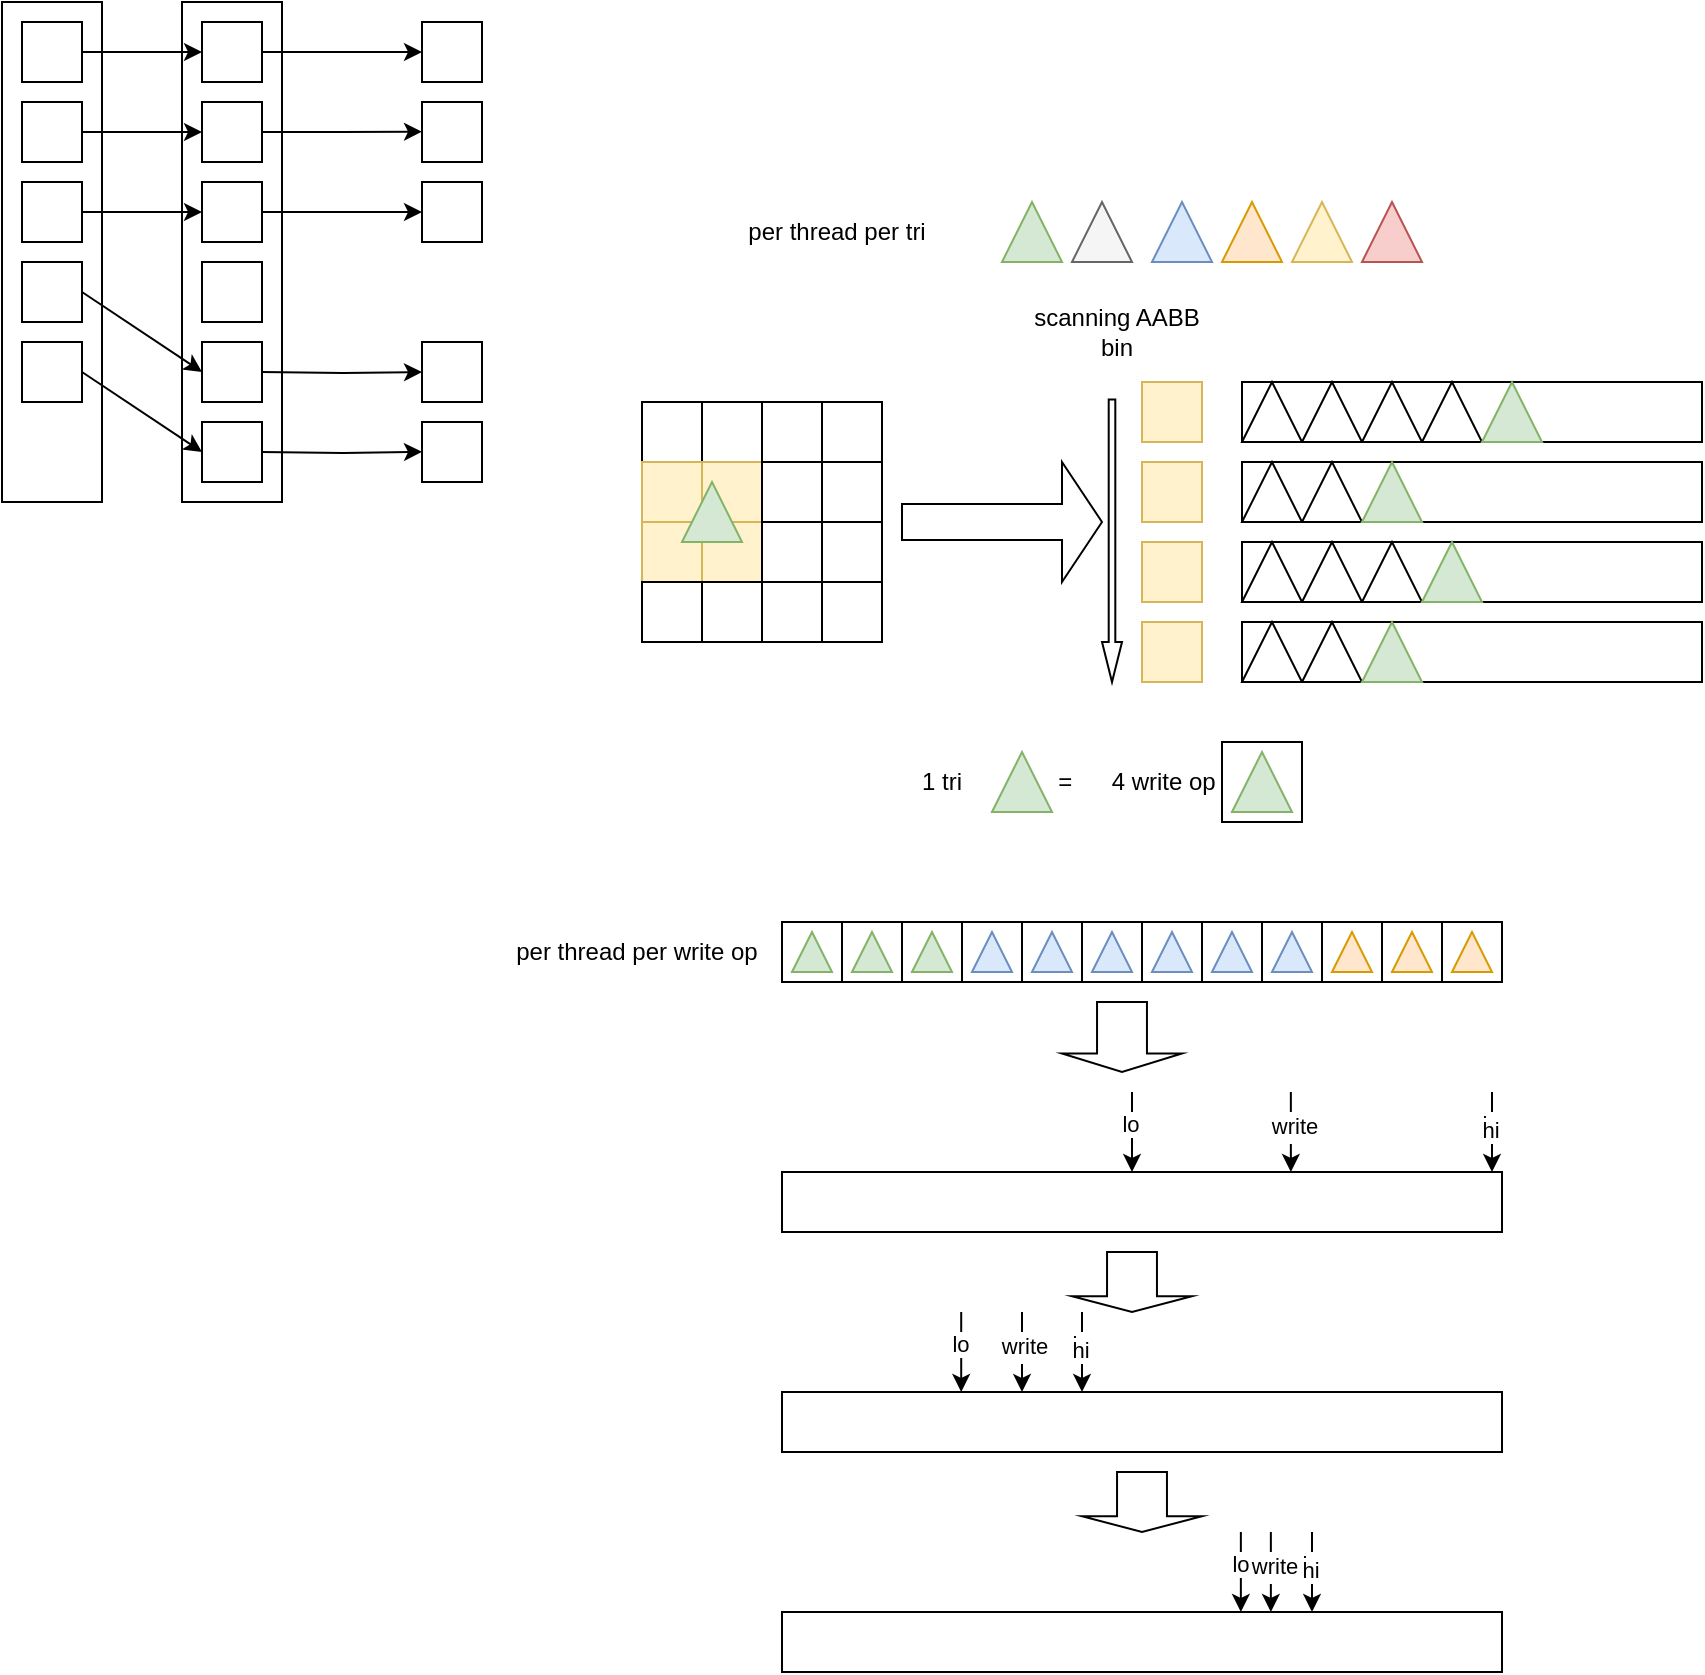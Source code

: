 <mxfile version="24.0.5" type="github">
  <diagram name="第 1 页" id="LOQZdf_YecflDSfbPk9R">
    <mxGraphModel dx="865" dy="490" grid="1" gridSize="10" guides="1" tooltips="1" connect="1" arrows="1" fold="1" page="1" pageScale="1" pageWidth="827" pageHeight="1169" math="0" shadow="0">
      <root>
        <mxCell id="0" />
        <mxCell id="1" parent="0" />
        <mxCell id="KsGBipaj28z4vU5Ojqf7-1" value="" style="rounded=0;whiteSpace=wrap;html=1;" vertex="1" parent="1">
          <mxGeometry x="140" y="20" width="50" height="250" as="geometry" />
        </mxCell>
        <mxCell id="KsGBipaj28z4vU5Ojqf7-9" value="" style="edgeStyle=orthogonalEdgeStyle;rounded=0;orthogonalLoop=1;jettySize=auto;html=1;" edge="1" parent="1" source="KsGBipaj28z4vU5Ojqf7-2" target="KsGBipaj28z4vU5Ojqf7-8">
          <mxGeometry relative="1" as="geometry" />
        </mxCell>
        <mxCell id="KsGBipaj28z4vU5Ojqf7-2" value="" style="rounded=0;whiteSpace=wrap;html=1;" vertex="1" parent="1">
          <mxGeometry x="150" y="30" width="30" height="30" as="geometry" />
        </mxCell>
        <mxCell id="KsGBipaj28z4vU5Ojqf7-14" style="edgeStyle=orthogonalEdgeStyle;rounded=0;orthogonalLoop=1;jettySize=auto;html=1;exitX=1;exitY=0.5;exitDx=0;exitDy=0;" edge="1" parent="1" source="KsGBipaj28z4vU5Ojqf7-3">
          <mxGeometry relative="1" as="geometry">
            <mxPoint x="260.0" y="84.857" as="targetPoint" />
          </mxGeometry>
        </mxCell>
        <mxCell id="KsGBipaj28z4vU5Ojqf7-3" value="" style="rounded=0;whiteSpace=wrap;html=1;" vertex="1" parent="1">
          <mxGeometry x="150" y="70" width="30" height="30" as="geometry" />
        </mxCell>
        <mxCell id="KsGBipaj28z4vU5Ojqf7-12" value="" style="edgeStyle=orthogonalEdgeStyle;rounded=0;orthogonalLoop=1;jettySize=auto;html=1;" edge="1" parent="1" source="KsGBipaj28z4vU5Ojqf7-4" target="KsGBipaj28z4vU5Ojqf7-11">
          <mxGeometry relative="1" as="geometry" />
        </mxCell>
        <mxCell id="KsGBipaj28z4vU5Ojqf7-4" value="" style="rounded=0;whiteSpace=wrap;html=1;" vertex="1" parent="1">
          <mxGeometry x="150" y="110" width="30" height="30" as="geometry" />
        </mxCell>
        <mxCell id="KsGBipaj28z4vU5Ojqf7-5" value="" style="rounded=0;whiteSpace=wrap;html=1;" vertex="1" parent="1">
          <mxGeometry x="150" y="150" width="30" height="30" as="geometry" />
        </mxCell>
        <mxCell id="KsGBipaj28z4vU5Ojqf7-6" value="" style="rounded=0;whiteSpace=wrap;html=1;" vertex="1" parent="1">
          <mxGeometry x="150" y="190" width="30" height="30" as="geometry" />
        </mxCell>
        <mxCell id="KsGBipaj28z4vU5Ojqf7-7" value="" style="rounded=0;whiteSpace=wrap;html=1;" vertex="1" parent="1">
          <mxGeometry x="150" y="230" width="30" height="30" as="geometry" />
        </mxCell>
        <mxCell id="KsGBipaj28z4vU5Ojqf7-8" value="" style="rounded=0;whiteSpace=wrap;html=1;" vertex="1" parent="1">
          <mxGeometry x="260" y="30" width="30" height="30" as="geometry" />
        </mxCell>
        <mxCell id="KsGBipaj28z4vU5Ojqf7-11" value="" style="rounded=0;whiteSpace=wrap;html=1;" vertex="1" parent="1">
          <mxGeometry x="260" y="110" width="30" height="30" as="geometry" />
        </mxCell>
        <mxCell id="KsGBipaj28z4vU5Ojqf7-15" value="" style="rounded=0;whiteSpace=wrap;html=1;" vertex="1" parent="1">
          <mxGeometry x="260" y="70" width="30" height="30" as="geometry" />
        </mxCell>
        <mxCell id="KsGBipaj28z4vU5Ojqf7-16" value="" style="edgeStyle=orthogonalEdgeStyle;rounded=0;orthogonalLoop=1;jettySize=auto;html=1;" edge="1" parent="1" target="KsGBipaj28z4vU5Ojqf7-18">
          <mxGeometry relative="1" as="geometry">
            <mxPoint x="180" y="205" as="sourcePoint" />
          </mxGeometry>
        </mxCell>
        <mxCell id="KsGBipaj28z4vU5Ojqf7-17" style="edgeStyle=orthogonalEdgeStyle;rounded=0;orthogonalLoop=1;jettySize=auto;html=1;exitX=1;exitY=0.5;exitDx=0;exitDy=0;" edge="1" parent="1">
          <mxGeometry relative="1" as="geometry">
            <mxPoint x="260.0" y="244.857" as="targetPoint" />
            <mxPoint x="180" y="245" as="sourcePoint" />
          </mxGeometry>
        </mxCell>
        <mxCell id="KsGBipaj28z4vU5Ojqf7-18" value="" style="rounded=0;whiteSpace=wrap;html=1;" vertex="1" parent="1">
          <mxGeometry x="260" y="190" width="30" height="30" as="geometry" />
        </mxCell>
        <mxCell id="KsGBipaj28z4vU5Ojqf7-19" value="" style="rounded=0;whiteSpace=wrap;html=1;" vertex="1" parent="1">
          <mxGeometry x="260" y="230" width="30" height="30" as="geometry" />
        </mxCell>
        <mxCell id="KsGBipaj28z4vU5Ojqf7-20" value="" style="rounded=0;whiteSpace=wrap;html=1;" vertex="1" parent="1">
          <mxGeometry x="50" y="20" width="50" height="250" as="geometry" />
        </mxCell>
        <mxCell id="KsGBipaj28z4vU5Ojqf7-26" style="edgeStyle=orthogonalEdgeStyle;rounded=0;orthogonalLoop=1;jettySize=auto;html=1;exitX=1;exitY=0.5;exitDx=0;exitDy=0;entryX=0;entryY=0.5;entryDx=0;entryDy=0;" edge="1" parent="1" source="KsGBipaj28z4vU5Ojqf7-21" target="KsGBipaj28z4vU5Ojqf7-2">
          <mxGeometry relative="1" as="geometry" />
        </mxCell>
        <mxCell id="KsGBipaj28z4vU5Ojqf7-21" value="" style="rounded=0;whiteSpace=wrap;html=1;" vertex="1" parent="1">
          <mxGeometry x="60" y="30" width="30" height="30" as="geometry" />
        </mxCell>
        <mxCell id="KsGBipaj28z4vU5Ojqf7-27" style="edgeStyle=orthogonalEdgeStyle;rounded=0;orthogonalLoop=1;jettySize=auto;html=1;exitX=1;exitY=0.5;exitDx=0;exitDy=0;entryX=0;entryY=0.5;entryDx=0;entryDy=0;" edge="1" parent="1" source="KsGBipaj28z4vU5Ojqf7-22" target="KsGBipaj28z4vU5Ojqf7-3">
          <mxGeometry relative="1" as="geometry" />
        </mxCell>
        <mxCell id="KsGBipaj28z4vU5Ojqf7-22" value="" style="rounded=0;whiteSpace=wrap;html=1;" vertex="1" parent="1">
          <mxGeometry x="60" y="70" width="30" height="30" as="geometry" />
        </mxCell>
        <mxCell id="KsGBipaj28z4vU5Ojqf7-28" style="edgeStyle=orthogonalEdgeStyle;rounded=0;orthogonalLoop=1;jettySize=auto;html=1;exitX=1;exitY=0.5;exitDx=0;exitDy=0;entryX=0;entryY=0.5;entryDx=0;entryDy=0;" edge="1" parent="1" source="KsGBipaj28z4vU5Ojqf7-23" target="KsGBipaj28z4vU5Ojqf7-4">
          <mxGeometry relative="1" as="geometry" />
        </mxCell>
        <mxCell id="KsGBipaj28z4vU5Ojqf7-23" value="" style="rounded=0;whiteSpace=wrap;html=1;" vertex="1" parent="1">
          <mxGeometry x="60" y="110" width="30" height="30" as="geometry" />
        </mxCell>
        <mxCell id="KsGBipaj28z4vU5Ojqf7-29" style="rounded=0;orthogonalLoop=1;jettySize=auto;html=1;exitX=1;exitY=0.5;exitDx=0;exitDy=0;entryX=0;entryY=0.5;entryDx=0;entryDy=0;" edge="1" parent="1" source="KsGBipaj28z4vU5Ojqf7-24" target="KsGBipaj28z4vU5Ojqf7-6">
          <mxGeometry relative="1" as="geometry" />
        </mxCell>
        <mxCell id="KsGBipaj28z4vU5Ojqf7-24" value="" style="rounded=0;whiteSpace=wrap;html=1;" vertex="1" parent="1">
          <mxGeometry x="60" y="150" width="30" height="30" as="geometry" />
        </mxCell>
        <mxCell id="KsGBipaj28z4vU5Ojqf7-30" style="rounded=0;orthogonalLoop=1;jettySize=auto;html=1;exitX=1;exitY=0.5;exitDx=0;exitDy=0;entryX=0;entryY=0.5;entryDx=0;entryDy=0;" edge="1" parent="1" source="KsGBipaj28z4vU5Ojqf7-25" target="KsGBipaj28z4vU5Ojqf7-7">
          <mxGeometry relative="1" as="geometry" />
        </mxCell>
        <mxCell id="KsGBipaj28z4vU5Ojqf7-25" value="" style="rounded=0;whiteSpace=wrap;html=1;" vertex="1" parent="1">
          <mxGeometry x="60" y="190" width="30" height="30" as="geometry" />
        </mxCell>
        <mxCell id="KsGBipaj28z4vU5Ojqf7-32" value="" style="rounded=0;whiteSpace=wrap;html=1;" vertex="1" parent="1">
          <mxGeometry x="370" y="220" width="30" height="30" as="geometry" />
        </mxCell>
        <mxCell id="KsGBipaj28z4vU5Ojqf7-33" value="" style="rounded=0;whiteSpace=wrap;html=1;" vertex="1" parent="1">
          <mxGeometry x="400" y="220" width="30" height="30" as="geometry" />
        </mxCell>
        <mxCell id="KsGBipaj28z4vU5Ojqf7-34" value="" style="rounded=0;whiteSpace=wrap;html=1;" vertex="1" parent="1">
          <mxGeometry x="430" y="220" width="30" height="30" as="geometry" />
        </mxCell>
        <mxCell id="KsGBipaj28z4vU5Ojqf7-35" value="" style="rounded=0;whiteSpace=wrap;html=1;" vertex="1" parent="1">
          <mxGeometry x="460" y="220" width="30" height="30" as="geometry" />
        </mxCell>
        <mxCell id="KsGBipaj28z4vU5Ojqf7-36" value="" style="rounded=0;whiteSpace=wrap;html=1;fillColor=#fff2cc;strokeColor=#d6b656;" vertex="1" parent="1">
          <mxGeometry x="370" y="250" width="30" height="30" as="geometry" />
        </mxCell>
        <mxCell id="KsGBipaj28z4vU5Ojqf7-37" value="" style="rounded=0;whiteSpace=wrap;html=1;fillColor=#fff2cc;strokeColor=#d6b656;" vertex="1" parent="1">
          <mxGeometry x="400" y="250" width="30" height="30" as="geometry" />
        </mxCell>
        <mxCell id="KsGBipaj28z4vU5Ojqf7-38" value="" style="rounded=0;whiteSpace=wrap;html=1;" vertex="1" parent="1">
          <mxGeometry x="430" y="250" width="30" height="30" as="geometry" />
        </mxCell>
        <mxCell id="KsGBipaj28z4vU5Ojqf7-39" value="" style="rounded=0;whiteSpace=wrap;html=1;" vertex="1" parent="1">
          <mxGeometry x="460" y="250" width="30" height="30" as="geometry" />
        </mxCell>
        <mxCell id="KsGBipaj28z4vU5Ojqf7-40" value="" style="rounded=0;whiteSpace=wrap;html=1;fillColor=#fff2cc;strokeColor=#d6b656;" vertex="1" parent="1">
          <mxGeometry x="370" y="280" width="30" height="30" as="geometry" />
        </mxCell>
        <mxCell id="KsGBipaj28z4vU5Ojqf7-41" value="" style="rounded=0;whiteSpace=wrap;html=1;fillColor=#fff2cc;strokeColor=#d6b656;" vertex="1" parent="1">
          <mxGeometry x="400" y="280" width="30" height="30" as="geometry" />
        </mxCell>
        <mxCell id="KsGBipaj28z4vU5Ojqf7-42" value="" style="rounded=0;whiteSpace=wrap;html=1;" vertex="1" parent="1">
          <mxGeometry x="430" y="280" width="30" height="30" as="geometry" />
        </mxCell>
        <mxCell id="KsGBipaj28z4vU5Ojqf7-43" value="" style="rounded=0;whiteSpace=wrap;html=1;" vertex="1" parent="1">
          <mxGeometry x="460" y="280" width="30" height="30" as="geometry" />
        </mxCell>
        <mxCell id="KsGBipaj28z4vU5Ojqf7-44" value="" style="rounded=0;whiteSpace=wrap;html=1;" vertex="1" parent="1">
          <mxGeometry x="370" y="310" width="30" height="30" as="geometry" />
        </mxCell>
        <mxCell id="KsGBipaj28z4vU5Ojqf7-45" value="" style="rounded=0;whiteSpace=wrap;html=1;" vertex="1" parent="1">
          <mxGeometry x="400" y="310" width="30" height="30" as="geometry" />
        </mxCell>
        <mxCell id="KsGBipaj28z4vU5Ojqf7-46" value="" style="rounded=0;whiteSpace=wrap;html=1;" vertex="1" parent="1">
          <mxGeometry x="430" y="310" width="30" height="30" as="geometry" />
        </mxCell>
        <mxCell id="KsGBipaj28z4vU5Ojqf7-47" value="" style="rounded=0;whiteSpace=wrap;html=1;" vertex="1" parent="1">
          <mxGeometry x="460" y="310" width="30" height="30" as="geometry" />
        </mxCell>
        <mxCell id="KsGBipaj28z4vU5Ojqf7-31" value="" style="triangle;whiteSpace=wrap;html=1;rotation=-90;fillColor=#d5e8d4;strokeColor=#82b366;" vertex="1" parent="1">
          <mxGeometry x="390" y="260" width="30" height="30" as="geometry" />
        </mxCell>
        <mxCell id="KsGBipaj28z4vU5Ojqf7-51" value="" style="rounded=0;whiteSpace=wrap;html=1;fillColor=#fff2cc;strokeColor=#d6b656;" vertex="1" parent="1">
          <mxGeometry x="620" y="210" width="30" height="30" as="geometry" />
        </mxCell>
        <mxCell id="KsGBipaj28z4vU5Ojqf7-52" value="" style="rounded=0;whiteSpace=wrap;html=1;fillColor=#fff2cc;strokeColor=#d6b656;" vertex="1" parent="1">
          <mxGeometry x="620" y="250" width="30" height="30" as="geometry" />
        </mxCell>
        <mxCell id="KsGBipaj28z4vU5Ojqf7-53" value="" style="rounded=0;whiteSpace=wrap;html=1;fillColor=#fff2cc;strokeColor=#d6b656;" vertex="1" parent="1">
          <mxGeometry x="620" y="290" width="30" height="30" as="geometry" />
        </mxCell>
        <mxCell id="KsGBipaj28z4vU5Ojqf7-54" value="" style="rounded=0;whiteSpace=wrap;html=1;fillColor=#fff2cc;strokeColor=#d6b656;" vertex="1" parent="1">
          <mxGeometry x="620" y="330" width="30" height="30" as="geometry" />
        </mxCell>
        <mxCell id="KsGBipaj28z4vU5Ojqf7-55" value="" style="rounded=0;whiteSpace=wrap;html=1;" vertex="1" parent="1">
          <mxGeometry x="670" y="210" width="230" height="30" as="geometry" />
        </mxCell>
        <mxCell id="KsGBipaj28z4vU5Ojqf7-56" value="" style="rounded=0;whiteSpace=wrap;html=1;" vertex="1" parent="1">
          <mxGeometry x="670" y="250" width="230" height="30" as="geometry" />
        </mxCell>
        <mxCell id="KsGBipaj28z4vU5Ojqf7-57" value="" style="rounded=0;whiteSpace=wrap;html=1;" vertex="1" parent="1">
          <mxGeometry x="670" y="290" width="230" height="30" as="geometry" />
        </mxCell>
        <mxCell id="KsGBipaj28z4vU5Ojqf7-58" value="" style="rounded=0;whiteSpace=wrap;html=1;" vertex="1" parent="1">
          <mxGeometry x="670" y="330" width="230" height="30" as="geometry" />
        </mxCell>
        <mxCell id="KsGBipaj28z4vU5Ojqf7-59" value="" style="triangle;whiteSpace=wrap;html=1;rotation=-90;" vertex="1" parent="1">
          <mxGeometry x="670" y="210" width="30" height="30" as="geometry" />
        </mxCell>
        <mxCell id="KsGBipaj28z4vU5Ojqf7-60" value="" style="triangle;whiteSpace=wrap;html=1;rotation=-90;" vertex="1" parent="1">
          <mxGeometry x="700" y="210" width="30" height="30" as="geometry" />
        </mxCell>
        <mxCell id="KsGBipaj28z4vU5Ojqf7-61" value="" style="triangle;whiteSpace=wrap;html=1;rotation=-90;" vertex="1" parent="1">
          <mxGeometry x="670" y="250" width="30" height="30" as="geometry" />
        </mxCell>
        <mxCell id="KsGBipaj28z4vU5Ojqf7-62" value="" style="triangle;whiteSpace=wrap;html=1;rotation=-90;" vertex="1" parent="1">
          <mxGeometry x="700" y="250" width="30" height="30" as="geometry" />
        </mxCell>
        <mxCell id="KsGBipaj28z4vU5Ojqf7-63" value="" style="triangle;whiteSpace=wrap;html=1;rotation=-90;" vertex="1" parent="1">
          <mxGeometry x="670" y="290" width="30" height="30" as="geometry" />
        </mxCell>
        <mxCell id="KsGBipaj28z4vU5Ojqf7-64" value="" style="triangle;whiteSpace=wrap;html=1;rotation=-90;" vertex="1" parent="1">
          <mxGeometry x="700" y="290" width="30" height="30" as="geometry" />
        </mxCell>
        <mxCell id="KsGBipaj28z4vU5Ojqf7-65" value="" style="triangle;whiteSpace=wrap;html=1;rotation=-90;" vertex="1" parent="1">
          <mxGeometry x="670" y="330" width="30" height="30" as="geometry" />
        </mxCell>
        <mxCell id="KsGBipaj28z4vU5Ojqf7-66" value="" style="triangle;whiteSpace=wrap;html=1;rotation=-90;" vertex="1" parent="1">
          <mxGeometry x="700" y="330" width="30" height="30" as="geometry" />
        </mxCell>
        <mxCell id="KsGBipaj28z4vU5Ojqf7-67" value="" style="triangle;whiteSpace=wrap;html=1;rotation=-90;" vertex="1" parent="1">
          <mxGeometry x="730" y="210" width="30" height="30" as="geometry" />
        </mxCell>
        <mxCell id="KsGBipaj28z4vU5Ojqf7-68" value="" style="triangle;whiteSpace=wrap;html=1;rotation=-90;" vertex="1" parent="1">
          <mxGeometry x="760" y="210" width="30" height="30" as="geometry" />
        </mxCell>
        <mxCell id="KsGBipaj28z4vU5Ojqf7-69" value="" style="triangle;whiteSpace=wrap;html=1;rotation=-90;" vertex="1" parent="1">
          <mxGeometry x="730" y="290" width="30" height="30" as="geometry" />
        </mxCell>
        <mxCell id="KsGBipaj28z4vU5Ojqf7-71" value="" style="triangle;whiteSpace=wrap;html=1;rotation=-90;fillColor=#d5e8d4;strokeColor=#82b366;" vertex="1" parent="1">
          <mxGeometry x="790" y="210" width="30" height="30" as="geometry" />
        </mxCell>
        <mxCell id="KsGBipaj28z4vU5Ojqf7-72" value="" style="triangle;whiteSpace=wrap;html=1;rotation=-90;fillColor=#d5e8d4;strokeColor=#82b366;" vertex="1" parent="1">
          <mxGeometry x="730" y="250" width="30" height="30" as="geometry" />
        </mxCell>
        <mxCell id="KsGBipaj28z4vU5Ojqf7-73" value="" style="triangle;whiteSpace=wrap;html=1;rotation=-90;fillColor=#d5e8d4;strokeColor=#82b366;" vertex="1" parent="1">
          <mxGeometry x="760" y="290" width="30" height="30" as="geometry" />
        </mxCell>
        <mxCell id="KsGBipaj28z4vU5Ojqf7-74" value="" style="triangle;whiteSpace=wrap;html=1;rotation=-90;fillColor=#d5e8d4;strokeColor=#82b366;" vertex="1" parent="1">
          <mxGeometry x="730" y="330" width="30" height="30" as="geometry" />
        </mxCell>
        <mxCell id="KsGBipaj28z4vU5Ojqf7-76" value="" style="html=1;shadow=0;dashed=0;align=center;verticalAlign=middle;shape=mxgraph.arrows2.arrow;dy=0.67;dx=20;notch=0;rotation=90;" vertex="1" parent="1">
          <mxGeometry x="534.38" y="284.38" width="141.25" height="10" as="geometry" />
        </mxCell>
        <mxCell id="KsGBipaj28z4vU5Ojqf7-77" value="scanning AABB bin" style="text;html=1;align=center;verticalAlign=middle;whiteSpace=wrap;rounded=0;" vertex="1" parent="1">
          <mxGeometry x="565" y="170" width="85" height="30" as="geometry" />
        </mxCell>
        <mxCell id="KsGBipaj28z4vU5Ojqf7-80" value="" style="shape=singleArrow;whiteSpace=wrap;html=1;" vertex="1" parent="1">
          <mxGeometry x="500" y="250" width="100" height="60" as="geometry" />
        </mxCell>
        <mxCell id="KsGBipaj28z4vU5Ojqf7-95" value="" style="rounded=0;whiteSpace=wrap;html=1;rotation=-90;container=0;" vertex="1" parent="1">
          <mxGeometry x="440" y="480" width="30" height="30" as="geometry" />
        </mxCell>
        <mxCell id="KsGBipaj28z4vU5Ojqf7-119" value="" style="group" vertex="1" connectable="0" parent="1">
          <mxGeometry x="490" y="390" width="210" height="40" as="geometry" />
        </mxCell>
        <mxCell id="KsGBipaj28z4vU5Ojqf7-106" value="" style="triangle;whiteSpace=wrap;html=1;rotation=-90;fillColor=#d5e8d4;strokeColor=#82b366;" vertex="1" parent="KsGBipaj28z4vU5Ojqf7-119">
          <mxGeometry x="55" y="5" width="30" height="30" as="geometry" />
        </mxCell>
        <mxCell id="KsGBipaj28z4vU5Ojqf7-116" value="" style="group" vertex="1" connectable="0" parent="KsGBipaj28z4vU5Ojqf7-119">
          <mxGeometry x="170" width="40" height="40" as="geometry" />
        </mxCell>
        <mxCell id="KsGBipaj28z4vU5Ojqf7-114" value="" style="rounded=0;whiteSpace=wrap;html=1;" vertex="1" parent="KsGBipaj28z4vU5Ojqf7-116">
          <mxGeometry width="40" height="40" as="geometry" />
        </mxCell>
        <mxCell id="KsGBipaj28z4vU5Ojqf7-115" value="" style="triangle;whiteSpace=wrap;html=1;rotation=-90;fillColor=#d5e8d4;strokeColor=#82b366;" vertex="1" parent="KsGBipaj28z4vU5Ojqf7-116">
          <mxGeometry x="5" y="5" width="30" height="30" as="geometry" />
        </mxCell>
        <mxCell id="KsGBipaj28z4vU5Ojqf7-117" value="1 tri" style="text;html=1;align=center;verticalAlign=middle;whiteSpace=wrap;rounded=0;" vertex="1" parent="KsGBipaj28z4vU5Ojqf7-119">
          <mxGeometry y="5" width="60" height="30" as="geometry" />
        </mxCell>
        <mxCell id="KsGBipaj28z4vU5Ojqf7-118" value="=&lt;span style=&quot;white-space: pre;&quot;&gt;&#x9;&lt;/span&gt;4 write op" style="text;html=1;align=center;verticalAlign=middle;whiteSpace=wrap;rounded=0;" vertex="1" parent="KsGBipaj28z4vU5Ojqf7-119">
          <mxGeometry x="85" y="5" width="85" height="30" as="geometry" />
        </mxCell>
        <mxCell id="KsGBipaj28z4vU5Ojqf7-120" value="" style="triangle;whiteSpace=wrap;html=1;rotation=-90;fillColor=#d5e8d4;strokeColor=#82b366;" vertex="1" parent="1">
          <mxGeometry x="445" y="485" width="20" height="20" as="geometry" />
        </mxCell>
        <mxCell id="KsGBipaj28z4vU5Ojqf7-121" value="" style="rounded=0;whiteSpace=wrap;html=1;rotation=-90;container=0;" vertex="1" parent="1">
          <mxGeometry x="470" y="480" width="30" height="30" as="geometry" />
        </mxCell>
        <mxCell id="KsGBipaj28z4vU5Ojqf7-122" value="" style="triangle;whiteSpace=wrap;html=1;rotation=-90;fillColor=#d5e8d4;strokeColor=#82b366;" vertex="1" parent="1">
          <mxGeometry x="475" y="485" width="20" height="20" as="geometry" />
        </mxCell>
        <mxCell id="KsGBipaj28z4vU5Ojqf7-123" value="" style="triangle;whiteSpace=wrap;html=1;rotation=-90;fillColor=#d5e8d4;strokeColor=#82b366;" vertex="1" parent="1">
          <mxGeometry x="550" y="120" width="30" height="30" as="geometry" />
        </mxCell>
        <mxCell id="KsGBipaj28z4vU5Ojqf7-124" value="" style="triangle;whiteSpace=wrap;html=1;rotation=-90;fillColor=#f5f5f5;strokeColor=#666666;fontColor=#333333;" vertex="1" parent="1">
          <mxGeometry x="585" y="120" width="30" height="30" as="geometry" />
        </mxCell>
        <mxCell id="KsGBipaj28z4vU5Ojqf7-125" value="" style="triangle;whiteSpace=wrap;html=1;rotation=-90;fillColor=#dae8fc;strokeColor=#6c8ebf;" vertex="1" parent="1">
          <mxGeometry x="625" y="120" width="30" height="30" as="geometry" />
        </mxCell>
        <mxCell id="KsGBipaj28z4vU5Ojqf7-126" value="" style="triangle;whiteSpace=wrap;html=1;rotation=-90;fillColor=#ffe6cc;strokeColor=#d79b00;" vertex="1" parent="1">
          <mxGeometry x="660" y="120" width="30" height="30" as="geometry" />
        </mxCell>
        <mxCell id="KsGBipaj28z4vU5Ojqf7-127" value="" style="triangle;whiteSpace=wrap;html=1;rotation=-90;fillColor=#fff2cc;strokeColor=#d6b656;" vertex="1" parent="1">
          <mxGeometry x="695" y="120" width="30" height="30" as="geometry" />
        </mxCell>
        <mxCell id="KsGBipaj28z4vU5Ojqf7-128" value="" style="triangle;whiteSpace=wrap;html=1;rotation=-90;fillColor=#f8cecc;strokeColor=#b85450;" vertex="1" parent="1">
          <mxGeometry x="730" y="120" width="30" height="30" as="geometry" />
        </mxCell>
        <mxCell id="KsGBipaj28z4vU5Ojqf7-131" value="per thread per tri" style="text;html=1;align=center;verticalAlign=middle;whiteSpace=wrap;rounded=0;" vertex="1" parent="1">
          <mxGeometry x="415" y="120" width="105" height="30" as="geometry" />
        </mxCell>
        <mxCell id="KsGBipaj28z4vU5Ojqf7-132" value="per thread per write op" style="text;html=1;align=center;verticalAlign=middle;whiteSpace=wrap;rounded=0;" vertex="1" parent="1">
          <mxGeometry x="305" y="480" width="125" height="30" as="geometry" />
        </mxCell>
        <mxCell id="KsGBipaj28z4vU5Ojqf7-133" value="" style="rounded=0;whiteSpace=wrap;html=1;rotation=-90;container=0;" vertex="1" parent="1">
          <mxGeometry x="500" y="480" width="30" height="30" as="geometry" />
        </mxCell>
        <mxCell id="KsGBipaj28z4vU5Ojqf7-134" value="" style="triangle;whiteSpace=wrap;html=1;rotation=-90;fillColor=#d5e8d4;strokeColor=#82b366;" vertex="1" parent="1">
          <mxGeometry x="505" y="485" width="20" height="20" as="geometry" />
        </mxCell>
        <mxCell id="KsGBipaj28z4vU5Ojqf7-135" value="" style="rounded=0;whiteSpace=wrap;html=1;rotation=-90;container=0;" vertex="1" parent="1">
          <mxGeometry x="530" y="480" width="30" height="30" as="geometry" />
        </mxCell>
        <mxCell id="KsGBipaj28z4vU5Ojqf7-136" value="" style="triangle;whiteSpace=wrap;html=1;rotation=-90;fillColor=#dae8fc;strokeColor=#6c8ebf;" vertex="1" parent="1">
          <mxGeometry x="535" y="485" width="20" height="20" as="geometry" />
        </mxCell>
        <mxCell id="KsGBipaj28z4vU5Ojqf7-137" value="" style="rounded=0;whiteSpace=wrap;html=1;rotation=-90;container=0;" vertex="1" parent="1">
          <mxGeometry x="560" y="480" width="30" height="30" as="geometry" />
        </mxCell>
        <mxCell id="KsGBipaj28z4vU5Ojqf7-138" value="" style="triangle;whiteSpace=wrap;html=1;rotation=-90;fillColor=#dae8fc;strokeColor=#6c8ebf;" vertex="1" parent="1">
          <mxGeometry x="565" y="485" width="20" height="20" as="geometry" />
        </mxCell>
        <mxCell id="KsGBipaj28z4vU5Ojqf7-139" value="" style="rounded=0;whiteSpace=wrap;html=1;rotation=-90;container=0;" vertex="1" parent="1">
          <mxGeometry x="590" y="480" width="30" height="30" as="geometry" />
        </mxCell>
        <mxCell id="KsGBipaj28z4vU5Ojqf7-140" value="" style="triangle;whiteSpace=wrap;html=1;rotation=-90;fillColor=#dae8fc;strokeColor=#6c8ebf;" vertex="1" parent="1">
          <mxGeometry x="595" y="485" width="20" height="20" as="geometry" />
        </mxCell>
        <mxCell id="KsGBipaj28z4vU5Ojqf7-141" value="" style="rounded=0;whiteSpace=wrap;html=1;rotation=-90;container=0;" vertex="1" parent="1">
          <mxGeometry x="620" y="480" width="30" height="30" as="geometry" />
        </mxCell>
        <mxCell id="KsGBipaj28z4vU5Ojqf7-142" value="" style="triangle;whiteSpace=wrap;html=1;rotation=-90;fillColor=#dae8fc;strokeColor=#6c8ebf;" vertex="1" parent="1">
          <mxGeometry x="625" y="485" width="20" height="20" as="geometry" />
        </mxCell>
        <mxCell id="KsGBipaj28z4vU5Ojqf7-143" value="" style="rounded=0;whiteSpace=wrap;html=1;rotation=-90;container=0;" vertex="1" parent="1">
          <mxGeometry x="650" y="480" width="30" height="30" as="geometry" />
        </mxCell>
        <mxCell id="KsGBipaj28z4vU5Ojqf7-144" value="" style="triangle;whiteSpace=wrap;html=1;rotation=-90;fillColor=#dae8fc;strokeColor=#6c8ebf;" vertex="1" parent="1">
          <mxGeometry x="655" y="485" width="20" height="20" as="geometry" />
        </mxCell>
        <mxCell id="KsGBipaj28z4vU5Ojqf7-145" value="" style="rounded=0;whiteSpace=wrap;html=1;rotation=-90;container=0;" vertex="1" parent="1">
          <mxGeometry x="680" y="480" width="30" height="30" as="geometry" />
        </mxCell>
        <mxCell id="KsGBipaj28z4vU5Ojqf7-146" value="" style="triangle;whiteSpace=wrap;html=1;rotation=-90;fillColor=#dae8fc;strokeColor=#6c8ebf;" vertex="1" parent="1">
          <mxGeometry x="685" y="485" width="20" height="20" as="geometry" />
        </mxCell>
        <mxCell id="KsGBipaj28z4vU5Ojqf7-147" value="" style="rounded=0;whiteSpace=wrap;html=1;rotation=-90;container=0;" vertex="1" parent="1">
          <mxGeometry x="710" y="480" width="30" height="30" as="geometry" />
        </mxCell>
        <mxCell id="KsGBipaj28z4vU5Ojqf7-148" value="" style="triangle;whiteSpace=wrap;html=1;rotation=-90;fillColor=#ffe6cc;strokeColor=#d79b00;" vertex="1" parent="1">
          <mxGeometry x="715" y="485" width="20" height="20" as="geometry" />
        </mxCell>
        <mxCell id="KsGBipaj28z4vU5Ojqf7-149" value="" style="rounded=0;whiteSpace=wrap;html=1;rotation=-90;container=0;" vertex="1" parent="1">
          <mxGeometry x="740" y="480" width="30" height="30" as="geometry" />
        </mxCell>
        <mxCell id="KsGBipaj28z4vU5Ojqf7-150" value="" style="triangle;whiteSpace=wrap;html=1;rotation=-90;fillColor=#ffe6cc;strokeColor=#d79b00;" vertex="1" parent="1">
          <mxGeometry x="745" y="485" width="20" height="20" as="geometry" />
        </mxCell>
        <mxCell id="KsGBipaj28z4vU5Ojqf7-151" value="" style="rounded=0;whiteSpace=wrap;html=1;rotation=-90;container=0;" vertex="1" parent="1">
          <mxGeometry x="770" y="480" width="30" height="30" as="geometry" />
        </mxCell>
        <mxCell id="KsGBipaj28z4vU5Ojqf7-152" value="" style="triangle;whiteSpace=wrap;html=1;rotation=-90;fillColor=#ffe6cc;strokeColor=#d79b00;" vertex="1" parent="1">
          <mxGeometry x="775" y="485" width="20" height="20" as="geometry" />
        </mxCell>
        <mxCell id="KsGBipaj28z4vU5Ojqf7-153" value="" style="rounded=0;whiteSpace=wrap;html=1;" vertex="1" parent="1">
          <mxGeometry x="440" y="605" width="360" height="30" as="geometry" />
        </mxCell>
        <mxCell id="KsGBipaj28z4vU5Ojqf7-154" value="" style="endArrow=classic;html=1;rounded=0;" edge="1" parent="1">
          <mxGeometry width="50" height="50" relative="1" as="geometry">
            <mxPoint x="615" y="565" as="sourcePoint" />
            <mxPoint x="615" y="605" as="targetPoint" />
          </mxGeometry>
        </mxCell>
        <mxCell id="KsGBipaj28z4vU5Ojqf7-155" value="lo" style="edgeLabel;html=1;align=center;verticalAlign=middle;resizable=0;points=[];" vertex="1" connectable="0" parent="KsGBipaj28z4vU5Ojqf7-154">
          <mxGeometry x="-0.23" y="-1" relative="1" as="geometry">
            <mxPoint as="offset" />
          </mxGeometry>
        </mxCell>
        <mxCell id="KsGBipaj28z4vU5Ojqf7-157" value="" style="endArrow=classic;html=1;rounded=0;" edge="1" parent="1">
          <mxGeometry width="50" height="50" relative="1" as="geometry">
            <mxPoint x="795" y="565" as="sourcePoint" />
            <mxPoint x="795" y="605" as="targetPoint" />
          </mxGeometry>
        </mxCell>
        <mxCell id="KsGBipaj28z4vU5Ojqf7-158" value="lo" style="edgeLabel;html=1;align=center;verticalAlign=middle;resizable=0;points=[];" vertex="1" connectable="0" parent="KsGBipaj28z4vU5Ojqf7-157">
          <mxGeometry x="-0.23" y="-1" relative="1" as="geometry">
            <mxPoint as="offset" />
          </mxGeometry>
        </mxCell>
        <mxCell id="KsGBipaj28z4vU5Ojqf7-159" value="hi" style="edgeLabel;html=1;align=center;verticalAlign=middle;resizable=0;points=[];" vertex="1" connectable="0" parent="KsGBipaj28z4vU5Ojqf7-157">
          <mxGeometry x="-0.087" y="-1" relative="1" as="geometry">
            <mxPoint as="offset" />
          </mxGeometry>
        </mxCell>
        <mxCell id="KsGBipaj28z4vU5Ojqf7-160" value="" style="endArrow=classic;html=1;rounded=0;" edge="1" parent="1">
          <mxGeometry width="50" height="50" relative="1" as="geometry">
            <mxPoint x="694.43" y="565" as="sourcePoint" />
            <mxPoint x="694.43" y="605" as="targetPoint" />
          </mxGeometry>
        </mxCell>
        <mxCell id="KsGBipaj28z4vU5Ojqf7-161" value="lo" style="edgeLabel;html=1;align=center;verticalAlign=middle;resizable=0;points=[];" vertex="1" connectable="0" parent="KsGBipaj28z4vU5Ojqf7-160">
          <mxGeometry x="-0.23" y="-1" relative="1" as="geometry">
            <mxPoint as="offset" />
          </mxGeometry>
        </mxCell>
        <mxCell id="KsGBipaj28z4vU5Ojqf7-162" value="hi" style="edgeLabel;html=1;align=center;verticalAlign=middle;resizable=0;points=[];" vertex="1" connectable="0" parent="KsGBipaj28z4vU5Ojqf7-160">
          <mxGeometry x="-0.087" y="-1" relative="1" as="geometry">
            <mxPoint as="offset" />
          </mxGeometry>
        </mxCell>
        <mxCell id="KsGBipaj28z4vU5Ojqf7-163" value="write" style="edgeLabel;html=1;align=center;verticalAlign=middle;resizable=0;points=[];" vertex="1" connectable="0" parent="KsGBipaj28z4vU5Ojqf7-160">
          <mxGeometry x="-0.173" y="1" relative="1" as="geometry">
            <mxPoint as="offset" />
          </mxGeometry>
        </mxCell>
        <mxCell id="KsGBipaj28z4vU5Ojqf7-164" value="" style="shape=singleArrow;direction=south;whiteSpace=wrap;html=1;arrowWidth=0.416;arrowSize=0.264;" vertex="1" parent="1">
          <mxGeometry x="580" y="520" width="60" height="35" as="geometry" />
        </mxCell>
        <mxCell id="KsGBipaj28z4vU5Ojqf7-166" value="" style="rounded=0;whiteSpace=wrap;html=1;" vertex="1" parent="1">
          <mxGeometry x="440" y="715" width="360" height="30" as="geometry" />
        </mxCell>
        <mxCell id="KsGBipaj28z4vU5Ojqf7-167" value="" style="endArrow=classic;html=1;rounded=0;" edge="1" parent="1">
          <mxGeometry width="50" height="50" relative="1" as="geometry">
            <mxPoint x="529.6" y="675" as="sourcePoint" />
            <mxPoint x="529.6" y="715" as="targetPoint" />
          </mxGeometry>
        </mxCell>
        <mxCell id="KsGBipaj28z4vU5Ojqf7-168" value="lo" style="edgeLabel;html=1;align=center;verticalAlign=middle;resizable=0;points=[];" vertex="1" connectable="0" parent="KsGBipaj28z4vU5Ojqf7-167">
          <mxGeometry x="-0.23" y="-1" relative="1" as="geometry">
            <mxPoint as="offset" />
          </mxGeometry>
        </mxCell>
        <mxCell id="KsGBipaj28z4vU5Ojqf7-169" value="" style="endArrow=classic;html=1;rounded=0;" edge="1" parent="1">
          <mxGeometry width="50" height="50" relative="1" as="geometry">
            <mxPoint x="590" y="675" as="sourcePoint" />
            <mxPoint x="590" y="715" as="targetPoint" />
          </mxGeometry>
        </mxCell>
        <mxCell id="KsGBipaj28z4vU5Ojqf7-170" value="lo" style="edgeLabel;html=1;align=center;verticalAlign=middle;resizable=0;points=[];" vertex="1" connectable="0" parent="KsGBipaj28z4vU5Ojqf7-169">
          <mxGeometry x="-0.23" y="-1" relative="1" as="geometry">
            <mxPoint as="offset" />
          </mxGeometry>
        </mxCell>
        <mxCell id="KsGBipaj28z4vU5Ojqf7-171" value="hi" style="edgeLabel;html=1;align=center;verticalAlign=middle;resizable=0;points=[];" vertex="1" connectable="0" parent="KsGBipaj28z4vU5Ojqf7-169">
          <mxGeometry x="-0.087" y="-1" relative="1" as="geometry">
            <mxPoint as="offset" />
          </mxGeometry>
        </mxCell>
        <mxCell id="KsGBipaj28z4vU5Ojqf7-172" value="" style="endArrow=classic;html=1;rounded=0;" edge="1" parent="1">
          <mxGeometry width="50" height="50" relative="1" as="geometry">
            <mxPoint x="560" y="675" as="sourcePoint" />
            <mxPoint x="560" y="715" as="targetPoint" />
          </mxGeometry>
        </mxCell>
        <mxCell id="KsGBipaj28z4vU5Ojqf7-173" value="lo" style="edgeLabel;html=1;align=center;verticalAlign=middle;resizable=0;points=[];" vertex="1" connectable="0" parent="KsGBipaj28z4vU5Ojqf7-172">
          <mxGeometry x="-0.23" y="-1" relative="1" as="geometry">
            <mxPoint as="offset" />
          </mxGeometry>
        </mxCell>
        <mxCell id="KsGBipaj28z4vU5Ojqf7-174" value="hi" style="edgeLabel;html=1;align=center;verticalAlign=middle;resizable=0;points=[];" vertex="1" connectable="0" parent="KsGBipaj28z4vU5Ojqf7-172">
          <mxGeometry x="-0.087" y="-1" relative="1" as="geometry">
            <mxPoint as="offset" />
          </mxGeometry>
        </mxCell>
        <mxCell id="KsGBipaj28z4vU5Ojqf7-175" value="write" style="edgeLabel;html=1;align=center;verticalAlign=middle;resizable=0;points=[];" vertex="1" connectable="0" parent="KsGBipaj28z4vU5Ojqf7-172">
          <mxGeometry x="-0.173" y="1" relative="1" as="geometry">
            <mxPoint as="offset" />
          </mxGeometry>
        </mxCell>
        <mxCell id="KsGBipaj28z4vU5Ojqf7-176" value="" style="shape=singleArrow;direction=south;whiteSpace=wrap;html=1;arrowWidth=0.416;arrowSize=0.264;" vertex="1" parent="1">
          <mxGeometry x="585" y="645" width="60" height="30" as="geometry" />
        </mxCell>
        <mxCell id="KsGBipaj28z4vU5Ojqf7-177" value="" style="rounded=0;whiteSpace=wrap;html=1;" vertex="1" parent="1">
          <mxGeometry x="440" y="825" width="360" height="30" as="geometry" />
        </mxCell>
        <mxCell id="KsGBipaj28z4vU5Ojqf7-178" value="" style="endArrow=classic;html=1;rounded=0;" edge="1" parent="1">
          <mxGeometry width="50" height="50" relative="1" as="geometry">
            <mxPoint x="669.43" y="785" as="sourcePoint" />
            <mxPoint x="669.43" y="825" as="targetPoint" />
          </mxGeometry>
        </mxCell>
        <mxCell id="KsGBipaj28z4vU5Ojqf7-179" value="lo" style="edgeLabel;html=1;align=center;verticalAlign=middle;resizable=0;points=[];" vertex="1" connectable="0" parent="KsGBipaj28z4vU5Ojqf7-178">
          <mxGeometry x="-0.23" y="-1" relative="1" as="geometry">
            <mxPoint as="offset" />
          </mxGeometry>
        </mxCell>
        <mxCell id="KsGBipaj28z4vU5Ojqf7-180" value="" style="endArrow=classic;html=1;rounded=0;" edge="1" parent="1">
          <mxGeometry width="50" height="50" relative="1" as="geometry">
            <mxPoint x="705.0" y="785" as="sourcePoint" />
            <mxPoint x="705.0" y="825" as="targetPoint" />
          </mxGeometry>
        </mxCell>
        <mxCell id="KsGBipaj28z4vU5Ojqf7-181" value="lo" style="edgeLabel;html=1;align=center;verticalAlign=middle;resizable=0;points=[];" vertex="1" connectable="0" parent="KsGBipaj28z4vU5Ojqf7-180">
          <mxGeometry x="-0.23" y="-1" relative="1" as="geometry">
            <mxPoint as="offset" />
          </mxGeometry>
        </mxCell>
        <mxCell id="KsGBipaj28z4vU5Ojqf7-182" value="hi" style="edgeLabel;html=1;align=center;verticalAlign=middle;resizable=0;points=[];" vertex="1" connectable="0" parent="KsGBipaj28z4vU5Ojqf7-180">
          <mxGeometry x="-0.087" y="-1" relative="1" as="geometry">
            <mxPoint as="offset" />
          </mxGeometry>
        </mxCell>
        <mxCell id="KsGBipaj28z4vU5Ojqf7-183" value="" style="endArrow=classic;html=1;rounded=0;" edge="1" parent="1">
          <mxGeometry width="50" height="50" relative="1" as="geometry">
            <mxPoint x="684.43" y="785" as="sourcePoint" />
            <mxPoint x="684.43" y="825" as="targetPoint" />
          </mxGeometry>
        </mxCell>
        <mxCell id="KsGBipaj28z4vU5Ojqf7-184" value="lo" style="edgeLabel;html=1;align=center;verticalAlign=middle;resizable=0;points=[];" vertex="1" connectable="0" parent="KsGBipaj28z4vU5Ojqf7-183">
          <mxGeometry x="-0.23" y="-1" relative="1" as="geometry">
            <mxPoint as="offset" />
          </mxGeometry>
        </mxCell>
        <mxCell id="KsGBipaj28z4vU5Ojqf7-185" value="hi" style="edgeLabel;html=1;align=center;verticalAlign=middle;resizable=0;points=[];" vertex="1" connectable="0" parent="KsGBipaj28z4vU5Ojqf7-183">
          <mxGeometry x="-0.087" y="-1" relative="1" as="geometry">
            <mxPoint as="offset" />
          </mxGeometry>
        </mxCell>
        <mxCell id="KsGBipaj28z4vU5Ojqf7-186" value="write" style="edgeLabel;html=1;align=center;verticalAlign=middle;resizable=0;points=[];" vertex="1" connectable="0" parent="KsGBipaj28z4vU5Ojqf7-183">
          <mxGeometry x="-0.173" y="1" relative="1" as="geometry">
            <mxPoint as="offset" />
          </mxGeometry>
        </mxCell>
        <mxCell id="KsGBipaj28z4vU5Ojqf7-187" value="" style="shape=singleArrow;direction=south;whiteSpace=wrap;html=1;arrowWidth=0.416;arrowSize=0.264;" vertex="1" parent="1">
          <mxGeometry x="590" y="755" width="60" height="30" as="geometry" />
        </mxCell>
      </root>
    </mxGraphModel>
  </diagram>
</mxfile>
